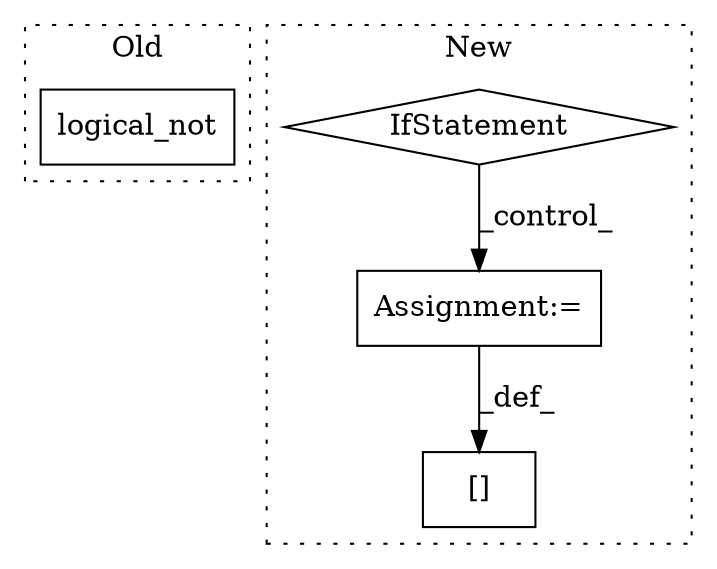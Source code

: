 digraph G {
subgraph cluster0 {
1 [label="logical_not" a="32" s="35095,35122" l="12,1" shape="box"];
label = "Old";
style="dotted";
}
subgraph cluster1 {
2 [label="[]" a="2" s="36733,36782" l="21,2" shape="box"];
3 [label="Assignment:=" a="7" s="36784" l="1" shape="box"];
4 [label="IfStatement" a="25" s="36307,36327" l="4,2" shape="diamond"];
label = "New";
style="dotted";
}
3 -> 2 [label="_def_"];
4 -> 3 [label="_control_"];
}
